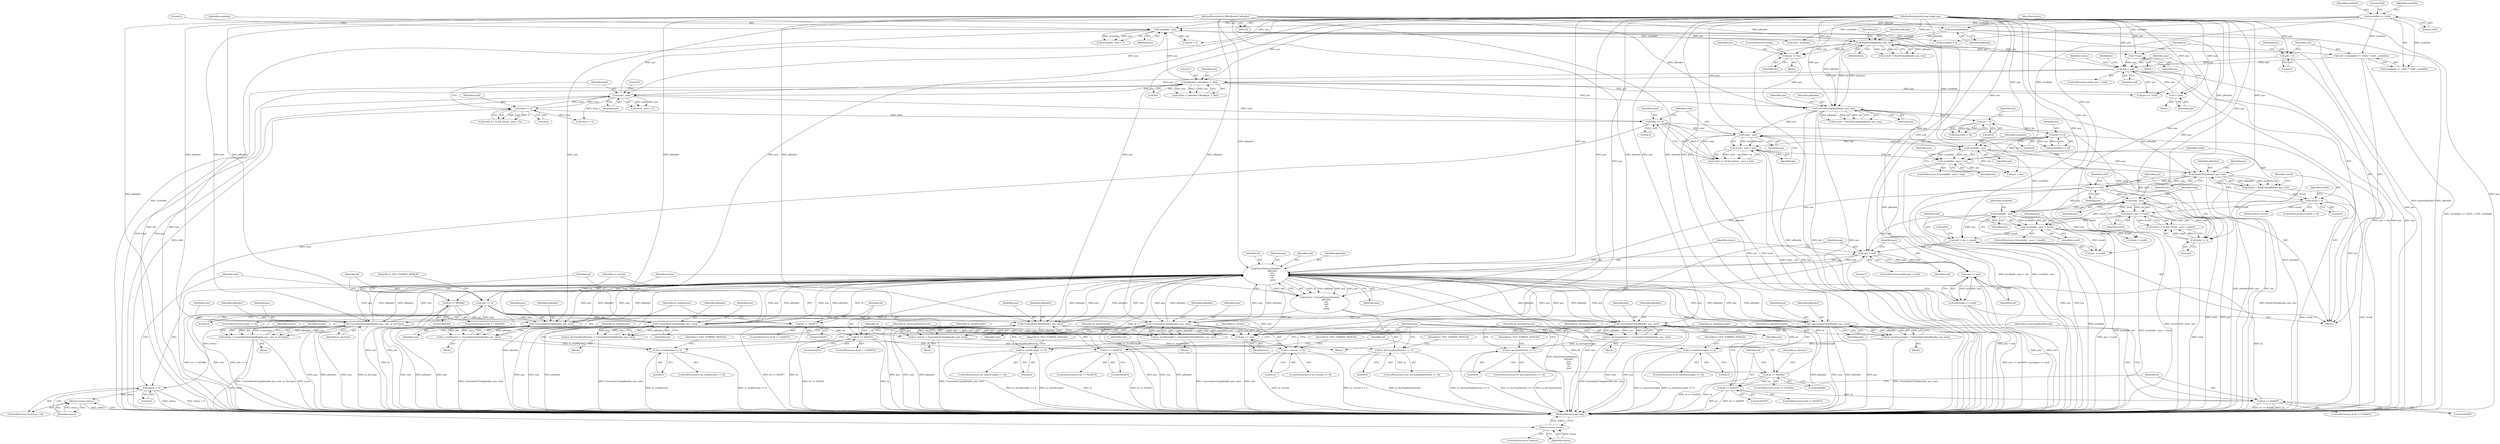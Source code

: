 digraph "1_Android_04839626ed859623901ebd3a5fd483982186b59d_167@integer" {
"1000350" [label="(Call,end = pos + result)"];
"1000342" [label="(Call,available - pos)"];
"1000305" [label="(Call,available - pos)"];
"1000230" [label="(Call,available - pos)"];
"1000153" [label="(Call,available >= 1024)"];
"1000171" [label="(Call,pReader->Read(pos, 1, &b))"];
"1000165" [label="(Call,pos < end)"];
"1000187" [label="(Call,++pos)"];
"1000126" [label="(MethodParameterIn,long long& pos)"];
"1000261" [label="(Call,++pos)"];
"1000242" [label="(Call,ReadUInt(pReader, pos, len))"];
"1000128" [label="(Call,assert(pReader))"];
"1000125" [label="(MethodParameterIn,IMkvReader* pReader)"];
"1000146" [label="(Call,pos = 0)"];
"1000150" [label="(Call,end = (available >= 1024) ? 1024 : available)"];
"1000222" [label="(Call,total - pos)"];
"1000218" [label="(Call,total >= 0)"];
"1000297" [label="(Call,total -  pos)"];
"1000293" [label="(Call,total >= 0)"];
"1000267" [label="(Call,GetUIntLength(pReader, pos, len))"];
"1000257" [label="(Call,pos += len)"];
"1000325" [label="(Call,pos += len)"];
"1000315" [label="(Call,ReadUInt(pReader, pos, len))"];
"1000304" [label="(Call,(available - pos) < len)"];
"1000288" [label="(Call,len <= 8)"];
"1000284" [label="(Call,len > 0)"];
"1000296" [label="(Call,(total -  pos) < len)"];
"1000334" [label="(Call,total - pos)"];
"1000330" [label="(Call,total >= 0)"];
"1000341" [label="(Call,(available - pos) < result)"];
"1000320" [label="(Call,result < 0)"];
"1000313" [label="(Call,result = ReadUInt(pReader, pos, len))"];
"1000333" [label="(Call,(total - pos) < result)"];
"1000357" [label="(Call,pos < end)"];
"1000365" [label="(Call,ParseElementHeader(\n                    pReader,\n                    pos,\n                    end,\n                    id,\n                    size))"];
"1000363" [label="(Call,status = ParseElementHeader(\n                    pReader,\n                    pos,\n                    end,\n                    id,\n                    size))"];
"1000372" [label="(Call,status < 0)"];
"1000375" [label="(Return,return status;)"];
"1000378" [label="(Call,size == 0)"];
"1000390" [label="(Call,UnserializeUInt(pReader, pos, size))"];
"1000388" [label="(Call,m_version = UnserializeUInt(pReader, pos, size))"];
"1000395" [label="(Call,m_version <= 0)"];
"1000511" [label="(Call,pos += size)"];
"1000408" [label="(Call,UnserializeUInt(pReader, pos, size))"];
"1000406" [label="(Call,m_readVersion = UnserializeUInt(pReader, pos, size))"];
"1000413" [label="(Call,m_readVersion <= 0)"];
"1000426" [label="(Call,UnserializeUInt(pReader, pos, size))"];
"1000424" [label="(Call,m_maxIdLength = UnserializeUInt(pReader, pos, size))"];
"1000431" [label="(Call,m_maxIdLength <= 0)"];
"1000444" [label="(Call,UnserializeUInt(pReader, pos, size))"];
"1000442" [label="(Call,m_maxSizeLength = UnserializeUInt(pReader, pos, size))"];
"1000449" [label="(Call,m_maxSizeLength <= 0)"];
"1000466" [label="(Call,UnserializeString(pReader, pos, size, m_docType))"];
"1000464" [label="(Call,status = UnserializeString(pReader, pos, size, m_docType))"];
"1000473" [label="(Return,return status;)"];
"1000483" [label="(Call,UnserializeUInt(pReader, pos, size))"];
"1000481" [label="(Call,m_docTypeVersion = UnserializeUInt(pReader, pos, size))"];
"1000488" [label="(Call,m_docTypeVersion <= 0)"];
"1000501" [label="(Call,UnserializeUInt(pReader, pos, size))"];
"1000499" [label="(Call,m_docTypeReadVersion = UnserializeUInt(pReader, pos, size))"];
"1000506" [label="(Call,m_docTypeReadVersion <= 0)"];
"1000384" [label="(Call,id == 0x0286)"];
"1000402" [label="(Call,id == 0x02F7)"];
"1000420" [label="(Call,id == 0x02F2)"];
"1000438" [label="(Call,id == 0x02F3)"];
"1000456" [label="(Call,id == 0x0282)"];
"1000477" [label="(Call,id == 0x0287)"];
"1000495" [label="(Call,id == 0x0285)"];
"1000515" [label="(Call,pos == end)"];
"1000514" [label="(Call,assert(pos == end))"];
"1000335" [label="(Identifier,total)"];
"1000393" [label="(Identifier,size)"];
"1000469" [label="(Identifier,size)"];
"1000478" [label="(Identifier,id)"];
"1000170" [label="(Identifier,status)"];
"1000504" [label="(Identifier,size)"];
"1000191" [label="(Identifier,b)"];
"1000257" [label="(Call,pos += len)"];
"1000296" [label="(Call,(total -  pos) < len)"];
"1000217" [label="(Call,(total >= 0) && ((total - pos) < 5))"];
"1000284" [label="(Call,len > 0)"];
"1000343" [label="(Identifier,available)"];
"1000153" [label="(Call,available >= 1024)"];
"1000397" [label="(Literal,0)"];
"1000444" [label="(Call,UnserializeUInt(pReader, pos, size))"];
"1000297" [label="(Call,total -  pos)"];
"1000517" [label="(Identifier,end)"];
"1000514" [label="(Call,assert(pos == end))"];
"1000409" [label="(Identifier,pReader)"];
"1000519" [label="(Literal,0)"];
"1000316" [label="(Identifier,pReader)"];
"1000323" [label="(Return,return result;)"];
"1000146" [label="(Call,pos = 0)"];
"1000337" [label="(Identifier,result)"];
"1000304" [label="(Call,(available - pos) < len)"];
"1000150" [label="(Call,end = (available >= 1024) ? 1024 : available)"];
"1000384" [label="(Call,id == 0x0286)"];
"1000510" [label="(Identifier,E_FILE_FORMAT_INVALID)"];
"1000419" [label="(ControlStructure,if (id == 0x02F2))"];
"1000347" [label="(Call,pos + result)"];
"1000261" [label="(Call,++pos)"];
"1000265" [label="(Call,result = GetUIntLength(pReader, pos, len))"];
"1000154" [label="(Identifier,available)"];
"1000373" [label="(Identifier,status)"];
"1000350" [label="(Call,end = pos + result)"];
"1000387" [label="(Block,)"];
"1000151" [label="(Identifier,end)"];
"1000319" [label="(ControlStructure,if (result < 0))"];
"1000507" [label="(Identifier,m_docTypeReadVersion)"];
"1000428" [label="(Identifier,pos)"];
"1000126" [label="(MethodParameterIn,long long& pos)"];
"1000340" [label="(ControlStructure,if ((available - pos) < result))"];
"1000375" [label="(Return,return status;)"];
"1000147" [label="(Identifier,pos)"];
"1000299" [label="(Identifier,pos)"];
"1000256" [label="(Block,)"];
"1000511" [label="(Call,pos += size)"];
"1000420" [label="(Call,id == 0x02F2)"];
"1000445" [label="(Identifier,pReader)"];
"1000378" [label="(Call,size == 0)"];
"1000385" [label="(Identifier,id)"];
"1000451" [label="(Literal,0)"];
"1000206" [label="(Call,total - available)"];
"1000479" [label="(Literal,0x0287)"];
"1000497" [label="(Literal,0x0285)"];
"1000424" [label="(Call,m_maxIdLength = UnserializeUInt(pReader, pos, size))"];
"1000313" [label="(Call,result = ReadUInt(pReader, pos, len))"];
"1000369" [label="(Identifier,id)"];
"1000380" [label="(Literal,0)"];
"1000285" [label="(Identifier,len)"];
"1000429" [label="(Identifier,size)"];
"1000406" [label="(Call,m_readVersion = UnserializeUInt(pReader, pos, size))"];
"1000213" [label="(Call,available + 5)"];
"1000358" [label="(Identifier,pos)"];
"1000485" [label="(Identifier,pos)"];
"1000388" [label="(Call,m_version = UnserializeUInt(pReader, pos, size))"];
"1000311" [label="(Identifier,pos)"];
"1000426" [label="(Call,UnserializeUInt(pReader, pos, size))"];
"1000448" [label="(ControlStructure,if (m_maxSizeLength <= 0))"];
"1000165" [label="(Call,pos < end)"];
"1000159" [label="(Block,)"];
"1000461" [label="(Identifier,m_docType)"];
"1000500" [label="(Identifier,m_docTypeReadVersion)"];
"1000356" [label="(ControlStructure,while (pos < end))"];
"1000498" [label="(Block,)"];
"1000244" [label="(Identifier,pos)"];
"1000270" [label="(Identifier,len)"];
"1000258" [label="(Identifier,pos)"];
"1000202" [label="(Call,total >= 0)"];
"1000495" [label="(Call,id == 0x0285)"];
"1000315" [label="(Call,ReadUInt(pReader, pos, len))"];
"1000367" [label="(Identifier,pos)"];
"1000417" [label="(Identifier,E_FILE_FORMAT_INVALID)"];
"1000414" [label="(Identifier,m_readVersion)"];
"1000219" [label="(Identifier,total)"];
"1000443" [label="(Identifier,m_maxSizeLength)"];
"1000431" [label="(Call,m_maxIdLength <= 0)"];
"1000453" [label="(Identifier,E_FILE_FORMAT_INVALID)"];
"1000289" [label="(Identifier,len)"];
"1000336" [label="(Identifier,pos)"];
"1000156" [label="(Literal,1024)"];
"1000314" [label="(Identifier,result)"];
"1000376" [label="(Identifier,status)"];
"1000306" [label="(Identifier,available)"];
"1000427" [label="(Identifier,pReader)"];
"1000365" [label="(Call,ParseElementHeader(\n                    pReader,\n                    pos,\n                    end,\n                    id,\n                    size))"];
"1000127" [label="(Block,)"];
"1000430" [label="(ControlStructure,if (m_maxIdLength <= 0))"];
"1000481" [label="(Call,m_docTypeVersion = UnserializeUInt(pReader, pos, size))"];
"1000293" [label="(Call,total >= 0)"];
"1000334" [label="(Call,total - pos)"];
"1000224" [label="(Identifier,pos)"];
"1000267" [label="(Call,GetUIntLength(pReader, pos, len))"];
"1000435" [label="(Identifier,E_FILE_FORMAT_INVALID)"];
"1000486" [label="(Identifier,size)"];
"1000456" [label="(Call,id == 0x0282)"];
"1000404" [label="(Literal,0x02F7)"];
"1000407" [label="(Identifier,m_readVersion)"];
"1000422" [label="(Literal,0x02F2)"];
"1000402" [label="(Call,id == 0x02F7)"];
"1000441" [label="(Block,)"];
"1000382" [label="(Identifier,E_FILE_FORMAT_INVALID)"];
"1000395" [label="(Call,m_version <= 0)"];
"1000421" [label="(Identifier,id)"];
"1000167" [label="(Identifier,end)"];
"1000440" [label="(Literal,0x02F3)"];
"1000188" [label="(Identifier,pos)"];
"1000345" [label="(Identifier,result)"];
"1000295" [label="(Literal,0)"];
"1000333" [label="(Call,(total - pos) < result)"];
"1000477" [label="(Call,id == 0x0287)"];
"1000415" [label="(Literal,0)"];
"1000423" [label="(Block,)"];
"1000396" [label="(Identifier,m_version)"];
"1000459" [label="(Block,)"];
"1000467" [label="(Identifier,pReader)"];
"1000408" [label="(Call,UnserializeUInt(pReader, pos, size))"];
"1000325" [label="(Call,pos += len)"];
"1000242" [label="(Call,ReadUInt(pReader, pos, len))"];
"1000501" [label="(Call,UnserializeUInt(pReader, pos, size))"];
"1000403" [label="(Identifier,id)"];
"1000320" [label="(Call,result < 0)"];
"1000283" [label="(Call,assert(len > 0))"];
"1000332" [label="(Literal,0)"];
"1000520" [label="(MethodReturn,long long)"];
"1000425" [label="(Identifier,m_maxIdLength)"];
"1000352" [label="(Call,pos + result)"];
"1000499" [label="(Call,m_docTypeReadVersion = UnserializeUInt(pReader, pos, size))"];
"1000331" [label="(Identifier,total)"];
"1000329" [label="(Call,(total >= 0) && ((total - pos) < result))"];
"1000476" [label="(ControlStructure,if (id == 0x0287))"];
"1000171" [label="(Call,pReader->Read(pos, 1, &b))"];
"1000230" [label="(Call,available - pos)"];
"1000243" [label="(Identifier,pReader)"];
"1000290" [label="(Literal,8)"];
"1000305" [label="(Call,available - pos)"];
"1000392" [label="(Identifier,pos)"];
"1000166" [label="(Identifier,pos)"];
"1000327" [label="(Identifier,len)"];
"1000364" [label="(Identifier,status)"];
"1000492" [label="(Identifier,E_FILE_FORMAT_INVALID)"];
"1000174" [label="(Call,&b)"];
"1000225" [label="(Literal,5)"];
"1000125" [label="(MethodParameterIn,IMkvReader* pReader)"];
"1000439" [label="(Identifier,id)"];
"1000442" [label="(Call,m_maxSizeLength = UnserializeUInt(pReader, pos, size))"];
"1000496" [label="(Identifier,id)"];
"1000455" [label="(ControlStructure,if (id == 0x0282))"];
"1000488" [label="(Call,m_docTypeVersion <= 0)"];
"1000195" [label="(Call,pos >= 1024)"];
"1000342" [label="(Call,available - pos)"];
"1000223" [label="(Identifier,total)"];
"1000218" [label="(Call,total >= 0)"];
"1000468" [label="(Identifier,pos)"];
"1000412" [label="(ControlStructure,if (m_readVersion <= 0))"];
"1000303" [label="(ControlStructure,if ((available - pos) < len))"];
"1000487" [label="(ControlStructure,if (m_docTypeVersion <= 0))"];
"1000351" [label="(Identifier,end)"];
"1000490" [label="(Literal,0)"];
"1000310" [label="(Call,pos + len)"];
"1000513" [label="(Identifier,size)"];
"1000433" [label="(Literal,0)"];
"1000355" [label="(Call,Init())"];
"1000399" [label="(Identifier,E_FILE_FORMAT_INVALID)"];
"1000410" [label="(Identifier,pos)"];
"1000221" [label="(Call,(total - pos) < 5)"];
"1000240" [label="(Call,result = ReadUInt(pReader, pos, len))"];
"1000330" [label="(Call,total >= 0)"];
"1000129" [label="(Identifier,pReader)"];
"1000383" [label="(ControlStructure,if (id == 0x0286))"];
"1000401" [label="(ControlStructure,if (id == 0x02F7))"];
"1000405" [label="(Block,)"];
"1000187" [label="(Call,++pos)"];
"1000260" [label="(ControlStructure,break;)"];
"1000162" [label="(Identifier,b)"];
"1000148" [label="(Literal,0)"];
"1000437" [label="(ControlStructure,if (id == 0x02F3))"];
"1000231" [label="(Identifier,available)"];
"1000288" [label="(Call,len <= 8)"];
"1000508" [label="(Literal,0)"];
"1000169" [label="(Call,status = pReader->Read(pos, 1, &b))"];
"1000318" [label="(Identifier,len)"];
"1000368" [label="(Identifier,end)"];
"1000233" [label="(Literal,5)"];
"1000341" [label="(Call,(available - pos) < result)"];
"1000307" [label="(Identifier,pos)"];
"1000374" [label="(Literal,0)"];
"1000484" [label="(Identifier,pReader)"];
"1000450" [label="(Identifier,m_maxSizeLength)"];
"1000482" [label="(Identifier,m_docTypeVersion)"];
"1000360" [label="(Block,)"];
"1000473" [label="(Return,return status;)"];
"1000321" [label="(Identifier,result)"];
"1000391" [label="(Identifier,pReader)"];
"1000458" [label="(Literal,0x0282)"];
"1000294" [label="(Identifier,total)"];
"1000128" [label="(Call,assert(pReader))"];
"1000268" [label="(Identifier,pReader)"];
"1000449" [label="(Call,m_maxSizeLength <= 0)"];
"1000471" [label="(ControlStructure,if (status))"];
"1000322" [label="(Literal,0)"];
"1000235" [label="(Call,pos + 5)"];
"1000232" [label="(Identifier,pos)"];
"1000489" [label="(Identifier,m_docTypeVersion)"];
"1000438" [label="(Call,id == 0x02F3)"];
"1000359" [label="(Identifier,end)"];
"1000164" [label="(ControlStructure,while (pos < end))"];
"1000348" [label="(Identifier,pos)"];
"1000229" [label="(Call,(available - pos) < 5)"];
"1000506" [label="(Call,m_docTypeReadVersion <= 0)"];
"1000155" [label="(Literal,1024)"];
"1000494" [label="(ControlStructure,if (id == 0x0285))"];
"1000262" [label="(Identifier,pos)"];
"1000357" [label="(Call,pos < end)"];
"1000286" [label="(Literal,0)"];
"1000366" [label="(Identifier,pReader)"];
"1000413" [label="(Call,m_readVersion <= 0)"];
"1000394" [label="(ControlStructure,if (m_version <= 0))"];
"1000446" [label="(Identifier,pos)"];
"1000465" [label="(Identifier,status)"];
"1000173" [label="(Literal,1)"];
"1000245" [label="(Identifier,len)"];
"1000157" [label="(Identifier,available)"];
"1000372" [label="(Call,status < 0)"];
"1000483" [label="(Call,UnserializeUInt(pReader, pos, size))"];
"1000516" [label="(Identifier,pos)"];
"1000472" [label="(Identifier,status)"];
"1000300" [label="(Identifier,len)"];
"1000269" [label="(Identifier,pos)"];
"1000220" [label="(Literal,0)"];
"1000390" [label="(Call,UnserializeUInt(pReader, pos, size))"];
"1000287" [label="(Call,assert(len <= 8))"];
"1000503" [label="(Identifier,pos)"];
"1000298" [label="(Identifier,total)"];
"1000152" [label="(Call,(available >= 1024) ? 1024 : available)"];
"1000317" [label="(Identifier,pos)"];
"1000505" [label="(ControlStructure,if (m_docTypeReadVersion <= 0))"];
"1000457" [label="(Identifier,id)"];
"1000464" [label="(Call,status = UnserializeString(pReader, pos, size, m_docType))"];
"1000512" [label="(Identifier,pos)"];
"1000370" [label="(Identifier,size)"];
"1000470" [label="(Identifier,m_docType)"];
"1000371" [label="(ControlStructure,if (status < 0))"];
"1000363" [label="(Call,status = ParseElementHeader(\n                    pReader,\n                    pos,\n                    end,\n                    id,\n                    size))"];
"1000292" [label="(Call,(total >= 0) && ((total -  pos) < len))"];
"1000389" [label="(Identifier,m_version)"];
"1000344" [label="(Identifier,pos)"];
"1000308" [label="(Identifier,len)"];
"1000377" [label="(ControlStructure,if (size == 0))"];
"1000466" [label="(Call,UnserializeString(pReader, pos, size, m_docType))"];
"1000502" [label="(Identifier,pReader)"];
"1000259" [label="(Identifier,len)"];
"1000411" [label="(Identifier,size)"];
"1000324" [label="(Identifier,result)"];
"1000386" [label="(Literal,0x0286)"];
"1000474" [label="(Identifier,status)"];
"1000447" [label="(Identifier,size)"];
"1000480" [label="(Block,)"];
"1000134" [label="(Identifier,status)"];
"1000379" [label="(Identifier,size)"];
"1000432" [label="(Identifier,m_maxIdLength)"];
"1000515" [label="(Call,pos == end)"];
"1000168" [label="(Block,)"];
"1000172" [label="(Identifier,pos)"];
"1000222" [label="(Call,total - pos)"];
"1000326" [label="(Identifier,pos)"];
"1000350" -> "1000127"  [label="AST: "];
"1000350" -> "1000352"  [label="CFG: "];
"1000351" -> "1000350"  [label="AST: "];
"1000352" -> "1000350"  [label="AST: "];
"1000355" -> "1000350"  [label="CFG: "];
"1000350" -> "1000520"  [label="DDG: pos + result"];
"1000342" -> "1000350"  [label="DDG: pos"];
"1000126" -> "1000350"  [label="DDG: pos"];
"1000341" -> "1000350"  [label="DDG: result"];
"1000350" -> "1000357"  [label="DDG: end"];
"1000342" -> "1000341"  [label="AST: "];
"1000342" -> "1000344"  [label="CFG: "];
"1000343" -> "1000342"  [label="AST: "];
"1000344" -> "1000342"  [label="AST: "];
"1000345" -> "1000342"  [label="CFG: "];
"1000342" -> "1000520"  [label="DDG: available"];
"1000342" -> "1000341"  [label="DDG: available"];
"1000342" -> "1000341"  [label="DDG: pos"];
"1000305" -> "1000342"  [label="DDG: available"];
"1000325" -> "1000342"  [label="DDG: pos"];
"1000334" -> "1000342"  [label="DDG: pos"];
"1000126" -> "1000342"  [label="DDG: pos"];
"1000342" -> "1000347"  [label="DDG: pos"];
"1000342" -> "1000352"  [label="DDG: pos"];
"1000342" -> "1000357"  [label="DDG: pos"];
"1000305" -> "1000304"  [label="AST: "];
"1000305" -> "1000307"  [label="CFG: "];
"1000306" -> "1000305"  [label="AST: "];
"1000307" -> "1000305"  [label="AST: "];
"1000308" -> "1000305"  [label="CFG: "];
"1000305" -> "1000520"  [label="DDG: available"];
"1000305" -> "1000304"  [label="DDG: available"];
"1000305" -> "1000304"  [label="DDG: pos"];
"1000230" -> "1000305"  [label="DDG: available"];
"1000153" -> "1000305"  [label="DDG: available"];
"1000297" -> "1000305"  [label="DDG: pos"];
"1000267" -> "1000305"  [label="DDG: pos"];
"1000126" -> "1000305"  [label="DDG: pos"];
"1000305" -> "1000310"  [label="DDG: pos"];
"1000305" -> "1000315"  [label="DDG: pos"];
"1000230" -> "1000229"  [label="AST: "];
"1000230" -> "1000232"  [label="CFG: "];
"1000231" -> "1000230"  [label="AST: "];
"1000232" -> "1000230"  [label="AST: "];
"1000233" -> "1000230"  [label="CFG: "];
"1000230" -> "1000520"  [label="DDG: available"];
"1000230" -> "1000206"  [label="DDG: available"];
"1000230" -> "1000213"  [label="DDG: available"];
"1000230" -> "1000229"  [label="DDG: available"];
"1000230" -> "1000229"  [label="DDG: pos"];
"1000153" -> "1000230"  [label="DDG: available"];
"1000171" -> "1000230"  [label="DDG: pos"];
"1000165" -> "1000230"  [label="DDG: pos"];
"1000222" -> "1000230"  [label="DDG: pos"];
"1000126" -> "1000230"  [label="DDG: pos"];
"1000230" -> "1000235"  [label="DDG: pos"];
"1000230" -> "1000242"  [label="DDG: pos"];
"1000153" -> "1000152"  [label="AST: "];
"1000153" -> "1000155"  [label="CFG: "];
"1000154" -> "1000153"  [label="AST: "];
"1000155" -> "1000153"  [label="AST: "];
"1000156" -> "1000153"  [label="CFG: "];
"1000157" -> "1000153"  [label="CFG: "];
"1000153" -> "1000150"  [label="DDG: available"];
"1000153" -> "1000152"  [label="DDG: available"];
"1000153" -> "1000206"  [label="DDG: available"];
"1000153" -> "1000213"  [label="DDG: available"];
"1000171" -> "1000169"  [label="AST: "];
"1000171" -> "1000174"  [label="CFG: "];
"1000172" -> "1000171"  [label="AST: "];
"1000173" -> "1000171"  [label="AST: "];
"1000174" -> "1000171"  [label="AST: "];
"1000169" -> "1000171"  [label="CFG: "];
"1000171" -> "1000520"  [label="DDG: pos"];
"1000171" -> "1000520"  [label="DDG: &b"];
"1000171" -> "1000169"  [label="DDG: pos"];
"1000171" -> "1000169"  [label="DDG: 1"];
"1000171" -> "1000169"  [label="DDG: &b"];
"1000165" -> "1000171"  [label="DDG: pos"];
"1000126" -> "1000171"  [label="DDG: pos"];
"1000171" -> "1000187"  [label="DDG: pos"];
"1000171" -> "1000195"  [label="DDG: pos"];
"1000171" -> "1000222"  [label="DDG: pos"];
"1000171" -> "1000267"  [label="DDG: pos"];
"1000165" -> "1000164"  [label="AST: "];
"1000165" -> "1000167"  [label="CFG: "];
"1000166" -> "1000165"  [label="AST: "];
"1000167" -> "1000165"  [label="AST: "];
"1000170" -> "1000165"  [label="CFG: "];
"1000191" -> "1000165"  [label="CFG: "];
"1000165" -> "1000520"  [label="DDG: pos"];
"1000165" -> "1000520"  [label="DDG: end"];
"1000165" -> "1000520"  [label="DDG: pos < end"];
"1000187" -> "1000165"  [label="DDG: pos"];
"1000261" -> "1000165"  [label="DDG: pos"];
"1000146" -> "1000165"  [label="DDG: pos"];
"1000126" -> "1000165"  [label="DDG: pos"];
"1000150" -> "1000165"  [label="DDG: end"];
"1000165" -> "1000195"  [label="DDG: pos"];
"1000165" -> "1000222"  [label="DDG: pos"];
"1000187" -> "1000168"  [label="AST: "];
"1000187" -> "1000188"  [label="CFG: "];
"1000188" -> "1000187"  [label="AST: "];
"1000166" -> "1000187"  [label="CFG: "];
"1000126" -> "1000187"  [label="DDG: pos"];
"1000126" -> "1000124"  [label="AST: "];
"1000126" -> "1000520"  [label="DDG: pos"];
"1000126" -> "1000146"  [label="DDG: pos"];
"1000126" -> "1000195"  [label="DDG: pos"];
"1000126" -> "1000222"  [label="DDG: pos"];
"1000126" -> "1000235"  [label="DDG: pos"];
"1000126" -> "1000242"  [label="DDG: pos"];
"1000126" -> "1000257"  [label="DDG: pos"];
"1000126" -> "1000261"  [label="DDG: pos"];
"1000126" -> "1000267"  [label="DDG: pos"];
"1000126" -> "1000297"  [label="DDG: pos"];
"1000126" -> "1000310"  [label="DDG: pos"];
"1000126" -> "1000315"  [label="DDG: pos"];
"1000126" -> "1000325"  [label="DDG: pos"];
"1000126" -> "1000334"  [label="DDG: pos"];
"1000126" -> "1000347"  [label="DDG: pos"];
"1000126" -> "1000352"  [label="DDG: pos"];
"1000126" -> "1000357"  [label="DDG: pos"];
"1000126" -> "1000365"  [label="DDG: pos"];
"1000126" -> "1000390"  [label="DDG: pos"];
"1000126" -> "1000408"  [label="DDG: pos"];
"1000126" -> "1000426"  [label="DDG: pos"];
"1000126" -> "1000444"  [label="DDG: pos"];
"1000126" -> "1000466"  [label="DDG: pos"];
"1000126" -> "1000483"  [label="DDG: pos"];
"1000126" -> "1000501"  [label="DDG: pos"];
"1000126" -> "1000511"  [label="DDG: pos"];
"1000126" -> "1000515"  [label="DDG: pos"];
"1000261" -> "1000159"  [label="AST: "];
"1000261" -> "1000262"  [label="CFG: "];
"1000262" -> "1000261"  [label="AST: "];
"1000162" -> "1000261"  [label="CFG: "];
"1000242" -> "1000261"  [label="DDG: pos"];
"1000242" -> "1000240"  [label="AST: "];
"1000242" -> "1000245"  [label="CFG: "];
"1000243" -> "1000242"  [label="AST: "];
"1000244" -> "1000242"  [label="AST: "];
"1000245" -> "1000242"  [label="AST: "];
"1000240" -> "1000242"  [label="CFG: "];
"1000242" -> "1000520"  [label="DDG: pos"];
"1000242" -> "1000520"  [label="DDG: len"];
"1000242" -> "1000520"  [label="DDG: pReader"];
"1000242" -> "1000240"  [label="DDG: pReader"];
"1000242" -> "1000240"  [label="DDG: pos"];
"1000242" -> "1000240"  [label="DDG: len"];
"1000128" -> "1000242"  [label="DDG: pReader"];
"1000125" -> "1000242"  [label="DDG: pReader"];
"1000242" -> "1000257"  [label="DDG: len"];
"1000242" -> "1000257"  [label="DDG: pos"];
"1000242" -> "1000267"  [label="DDG: pReader"];
"1000242" -> "1000267"  [label="DDG: len"];
"1000128" -> "1000127"  [label="AST: "];
"1000128" -> "1000129"  [label="CFG: "];
"1000129" -> "1000128"  [label="AST: "];
"1000134" -> "1000128"  [label="CFG: "];
"1000128" -> "1000520"  [label="DDG: pReader"];
"1000128" -> "1000520"  [label="DDG: assert(pReader)"];
"1000125" -> "1000128"  [label="DDG: pReader"];
"1000128" -> "1000267"  [label="DDG: pReader"];
"1000125" -> "1000124"  [label="AST: "];
"1000125" -> "1000520"  [label="DDG: pReader"];
"1000125" -> "1000267"  [label="DDG: pReader"];
"1000125" -> "1000315"  [label="DDG: pReader"];
"1000125" -> "1000365"  [label="DDG: pReader"];
"1000125" -> "1000390"  [label="DDG: pReader"];
"1000125" -> "1000408"  [label="DDG: pReader"];
"1000125" -> "1000426"  [label="DDG: pReader"];
"1000125" -> "1000444"  [label="DDG: pReader"];
"1000125" -> "1000466"  [label="DDG: pReader"];
"1000125" -> "1000483"  [label="DDG: pReader"];
"1000125" -> "1000501"  [label="DDG: pReader"];
"1000146" -> "1000127"  [label="AST: "];
"1000146" -> "1000148"  [label="CFG: "];
"1000147" -> "1000146"  [label="AST: "];
"1000148" -> "1000146"  [label="AST: "];
"1000151" -> "1000146"  [label="CFG: "];
"1000150" -> "1000127"  [label="AST: "];
"1000150" -> "1000152"  [label="CFG: "];
"1000151" -> "1000150"  [label="AST: "];
"1000152" -> "1000150"  [label="AST: "];
"1000162" -> "1000150"  [label="CFG: "];
"1000150" -> "1000520"  [label="DDG: (available >= 1024) ? 1024 : available"];
"1000222" -> "1000221"  [label="AST: "];
"1000222" -> "1000224"  [label="CFG: "];
"1000223" -> "1000222"  [label="AST: "];
"1000224" -> "1000222"  [label="AST: "];
"1000225" -> "1000222"  [label="CFG: "];
"1000222" -> "1000520"  [label="DDG: total"];
"1000222" -> "1000520"  [label="DDG: pos"];
"1000222" -> "1000202"  [label="DDG: total"];
"1000222" -> "1000218"  [label="DDG: total"];
"1000222" -> "1000221"  [label="DDG: total"];
"1000222" -> "1000221"  [label="DDG: pos"];
"1000218" -> "1000222"  [label="DDG: total"];
"1000222" -> "1000293"  [label="DDG: total"];
"1000218" -> "1000217"  [label="AST: "];
"1000218" -> "1000220"  [label="CFG: "];
"1000219" -> "1000218"  [label="AST: "];
"1000220" -> "1000218"  [label="AST: "];
"1000223" -> "1000218"  [label="CFG: "];
"1000217" -> "1000218"  [label="CFG: "];
"1000218" -> "1000520"  [label="DDG: total"];
"1000218" -> "1000202"  [label="DDG: total"];
"1000218" -> "1000217"  [label="DDG: total"];
"1000218" -> "1000217"  [label="DDG: 0"];
"1000218" -> "1000293"  [label="DDG: total"];
"1000297" -> "1000296"  [label="AST: "];
"1000297" -> "1000299"  [label="CFG: "];
"1000298" -> "1000297"  [label="AST: "];
"1000299" -> "1000297"  [label="AST: "];
"1000300" -> "1000297"  [label="CFG: "];
"1000297" -> "1000520"  [label="DDG: total"];
"1000297" -> "1000520"  [label="DDG: pos"];
"1000297" -> "1000296"  [label="DDG: total"];
"1000297" -> "1000296"  [label="DDG: pos"];
"1000293" -> "1000297"  [label="DDG: total"];
"1000267" -> "1000297"  [label="DDG: pos"];
"1000297" -> "1000330"  [label="DDG: total"];
"1000293" -> "1000292"  [label="AST: "];
"1000293" -> "1000295"  [label="CFG: "];
"1000294" -> "1000293"  [label="AST: "];
"1000295" -> "1000293"  [label="AST: "];
"1000298" -> "1000293"  [label="CFG: "];
"1000292" -> "1000293"  [label="CFG: "];
"1000293" -> "1000520"  [label="DDG: total"];
"1000293" -> "1000292"  [label="DDG: total"];
"1000293" -> "1000292"  [label="DDG: 0"];
"1000293" -> "1000330"  [label="DDG: total"];
"1000267" -> "1000265"  [label="AST: "];
"1000267" -> "1000270"  [label="CFG: "];
"1000268" -> "1000267"  [label="AST: "];
"1000269" -> "1000267"  [label="AST: "];
"1000270" -> "1000267"  [label="AST: "];
"1000265" -> "1000267"  [label="CFG: "];
"1000267" -> "1000520"  [label="DDG: pos"];
"1000267" -> "1000520"  [label="DDG: pReader"];
"1000267" -> "1000520"  [label="DDG: len"];
"1000267" -> "1000265"  [label="DDG: pReader"];
"1000267" -> "1000265"  [label="DDG: pos"];
"1000267" -> "1000265"  [label="DDG: len"];
"1000257" -> "1000267"  [label="DDG: pos"];
"1000267" -> "1000284"  [label="DDG: len"];
"1000267" -> "1000315"  [label="DDG: pReader"];
"1000257" -> "1000256"  [label="AST: "];
"1000257" -> "1000259"  [label="CFG: "];
"1000258" -> "1000257"  [label="AST: "];
"1000259" -> "1000257"  [label="AST: "];
"1000260" -> "1000257"  [label="CFG: "];
"1000325" -> "1000127"  [label="AST: "];
"1000325" -> "1000327"  [label="CFG: "];
"1000326" -> "1000325"  [label="AST: "];
"1000327" -> "1000325"  [label="AST: "];
"1000331" -> "1000325"  [label="CFG: "];
"1000325" -> "1000520"  [label="DDG: pos"];
"1000325" -> "1000520"  [label="DDG: len"];
"1000315" -> "1000325"  [label="DDG: len"];
"1000315" -> "1000325"  [label="DDG: pos"];
"1000325" -> "1000334"  [label="DDG: pos"];
"1000315" -> "1000313"  [label="AST: "];
"1000315" -> "1000318"  [label="CFG: "];
"1000316" -> "1000315"  [label="AST: "];
"1000317" -> "1000315"  [label="AST: "];
"1000318" -> "1000315"  [label="AST: "];
"1000313" -> "1000315"  [label="CFG: "];
"1000315" -> "1000520"  [label="DDG: len"];
"1000315" -> "1000520"  [label="DDG: pReader"];
"1000315" -> "1000520"  [label="DDG: pos"];
"1000315" -> "1000313"  [label="DDG: pReader"];
"1000315" -> "1000313"  [label="DDG: pos"];
"1000315" -> "1000313"  [label="DDG: len"];
"1000304" -> "1000315"  [label="DDG: len"];
"1000315" -> "1000365"  [label="DDG: pReader"];
"1000304" -> "1000303"  [label="AST: "];
"1000304" -> "1000308"  [label="CFG: "];
"1000308" -> "1000304"  [label="AST: "];
"1000311" -> "1000304"  [label="CFG: "];
"1000314" -> "1000304"  [label="CFG: "];
"1000304" -> "1000520"  [label="DDG: (available - pos) < len"];
"1000304" -> "1000520"  [label="DDG: available - pos"];
"1000288" -> "1000304"  [label="DDG: len"];
"1000296" -> "1000304"  [label="DDG: len"];
"1000304" -> "1000310"  [label="DDG: len"];
"1000288" -> "1000287"  [label="AST: "];
"1000288" -> "1000290"  [label="CFG: "];
"1000289" -> "1000288"  [label="AST: "];
"1000290" -> "1000288"  [label="AST: "];
"1000287" -> "1000288"  [label="CFG: "];
"1000288" -> "1000520"  [label="DDG: len"];
"1000288" -> "1000287"  [label="DDG: len"];
"1000288" -> "1000287"  [label="DDG: 8"];
"1000284" -> "1000288"  [label="DDG: len"];
"1000288" -> "1000296"  [label="DDG: len"];
"1000284" -> "1000283"  [label="AST: "];
"1000284" -> "1000286"  [label="CFG: "];
"1000285" -> "1000284"  [label="AST: "];
"1000286" -> "1000284"  [label="AST: "];
"1000283" -> "1000284"  [label="CFG: "];
"1000284" -> "1000283"  [label="DDG: len"];
"1000284" -> "1000283"  [label="DDG: 0"];
"1000296" -> "1000292"  [label="AST: "];
"1000296" -> "1000300"  [label="CFG: "];
"1000300" -> "1000296"  [label="AST: "];
"1000292" -> "1000296"  [label="CFG: "];
"1000296" -> "1000520"  [label="DDG: total -  pos"];
"1000296" -> "1000520"  [label="DDG: len"];
"1000296" -> "1000292"  [label="DDG: total -  pos"];
"1000296" -> "1000292"  [label="DDG: len"];
"1000334" -> "1000333"  [label="AST: "];
"1000334" -> "1000336"  [label="CFG: "];
"1000335" -> "1000334"  [label="AST: "];
"1000336" -> "1000334"  [label="AST: "];
"1000337" -> "1000334"  [label="CFG: "];
"1000334" -> "1000520"  [label="DDG: pos"];
"1000334" -> "1000520"  [label="DDG: total"];
"1000334" -> "1000333"  [label="DDG: total"];
"1000334" -> "1000333"  [label="DDG: pos"];
"1000330" -> "1000334"  [label="DDG: total"];
"1000330" -> "1000329"  [label="AST: "];
"1000330" -> "1000332"  [label="CFG: "];
"1000331" -> "1000330"  [label="AST: "];
"1000332" -> "1000330"  [label="AST: "];
"1000335" -> "1000330"  [label="CFG: "];
"1000329" -> "1000330"  [label="CFG: "];
"1000330" -> "1000520"  [label="DDG: total"];
"1000330" -> "1000329"  [label="DDG: total"];
"1000330" -> "1000329"  [label="DDG: 0"];
"1000341" -> "1000340"  [label="AST: "];
"1000341" -> "1000345"  [label="CFG: "];
"1000345" -> "1000341"  [label="AST: "];
"1000348" -> "1000341"  [label="CFG: "];
"1000351" -> "1000341"  [label="CFG: "];
"1000341" -> "1000520"  [label="DDG: available - pos"];
"1000341" -> "1000520"  [label="DDG: (available - pos) < result"];
"1000320" -> "1000341"  [label="DDG: result"];
"1000333" -> "1000341"  [label="DDG: result"];
"1000341" -> "1000347"  [label="DDG: result"];
"1000341" -> "1000352"  [label="DDG: result"];
"1000320" -> "1000319"  [label="AST: "];
"1000320" -> "1000322"  [label="CFG: "];
"1000321" -> "1000320"  [label="AST: "];
"1000322" -> "1000320"  [label="AST: "];
"1000324" -> "1000320"  [label="CFG: "];
"1000326" -> "1000320"  [label="CFG: "];
"1000320" -> "1000520"  [label="DDG: result"];
"1000320" -> "1000520"  [label="DDG: result < 0"];
"1000313" -> "1000320"  [label="DDG: result"];
"1000320" -> "1000323"  [label="DDG: result"];
"1000320" -> "1000333"  [label="DDG: result"];
"1000313" -> "1000127"  [label="AST: "];
"1000314" -> "1000313"  [label="AST: "];
"1000321" -> "1000313"  [label="CFG: "];
"1000313" -> "1000520"  [label="DDG: ReadUInt(pReader, pos, len)"];
"1000333" -> "1000329"  [label="AST: "];
"1000333" -> "1000337"  [label="CFG: "];
"1000337" -> "1000333"  [label="AST: "];
"1000329" -> "1000333"  [label="CFG: "];
"1000333" -> "1000520"  [label="DDG: total - pos"];
"1000333" -> "1000520"  [label="DDG: result"];
"1000333" -> "1000329"  [label="DDG: total - pos"];
"1000333" -> "1000329"  [label="DDG: result"];
"1000357" -> "1000356"  [label="AST: "];
"1000357" -> "1000359"  [label="CFG: "];
"1000358" -> "1000357"  [label="AST: "];
"1000359" -> "1000357"  [label="AST: "];
"1000364" -> "1000357"  [label="CFG: "];
"1000516" -> "1000357"  [label="CFG: "];
"1000357" -> "1000520"  [label="DDG: pos < end"];
"1000511" -> "1000357"  [label="DDG: pos"];
"1000365" -> "1000357"  [label="DDG: end"];
"1000357" -> "1000365"  [label="DDG: pos"];
"1000357" -> "1000365"  [label="DDG: end"];
"1000357" -> "1000515"  [label="DDG: pos"];
"1000357" -> "1000515"  [label="DDG: end"];
"1000365" -> "1000363"  [label="AST: "];
"1000365" -> "1000370"  [label="CFG: "];
"1000366" -> "1000365"  [label="AST: "];
"1000367" -> "1000365"  [label="AST: "];
"1000368" -> "1000365"  [label="AST: "];
"1000369" -> "1000365"  [label="AST: "];
"1000370" -> "1000365"  [label="AST: "];
"1000363" -> "1000365"  [label="CFG: "];
"1000365" -> "1000520"  [label="DDG: id"];
"1000365" -> "1000520"  [label="DDG: size"];
"1000365" -> "1000520"  [label="DDG: end"];
"1000365" -> "1000520"  [label="DDG: pos"];
"1000365" -> "1000520"  [label="DDG: pReader"];
"1000365" -> "1000363"  [label="DDG: id"];
"1000365" -> "1000363"  [label="DDG: pReader"];
"1000365" -> "1000363"  [label="DDG: pos"];
"1000365" -> "1000363"  [label="DDG: size"];
"1000365" -> "1000363"  [label="DDG: end"];
"1000426" -> "1000365"  [label="DDG: pReader"];
"1000426" -> "1000365"  [label="DDG: size"];
"1000408" -> "1000365"  [label="DDG: pReader"];
"1000408" -> "1000365"  [label="DDG: size"];
"1000466" -> "1000365"  [label="DDG: pReader"];
"1000466" -> "1000365"  [label="DDG: size"];
"1000501" -> "1000365"  [label="DDG: pReader"];
"1000501" -> "1000365"  [label="DDG: size"];
"1000444" -> "1000365"  [label="DDG: pReader"];
"1000444" -> "1000365"  [label="DDG: size"];
"1000390" -> "1000365"  [label="DDG: pReader"];
"1000390" -> "1000365"  [label="DDG: size"];
"1000483" -> "1000365"  [label="DDG: pReader"];
"1000483" -> "1000365"  [label="DDG: size"];
"1000456" -> "1000365"  [label="DDG: id"];
"1000495" -> "1000365"  [label="DDG: id"];
"1000402" -> "1000365"  [label="DDG: id"];
"1000420" -> "1000365"  [label="DDG: id"];
"1000438" -> "1000365"  [label="DDG: id"];
"1000477" -> "1000365"  [label="DDG: id"];
"1000384" -> "1000365"  [label="DDG: id"];
"1000378" -> "1000365"  [label="DDG: size"];
"1000365" -> "1000378"  [label="DDG: size"];
"1000365" -> "1000384"  [label="DDG: id"];
"1000365" -> "1000390"  [label="DDG: pReader"];
"1000365" -> "1000390"  [label="DDG: pos"];
"1000365" -> "1000408"  [label="DDG: pReader"];
"1000365" -> "1000408"  [label="DDG: pos"];
"1000365" -> "1000426"  [label="DDG: pReader"];
"1000365" -> "1000426"  [label="DDG: pos"];
"1000365" -> "1000444"  [label="DDG: pReader"];
"1000365" -> "1000444"  [label="DDG: pos"];
"1000365" -> "1000466"  [label="DDG: pReader"];
"1000365" -> "1000466"  [label="DDG: pos"];
"1000365" -> "1000483"  [label="DDG: pReader"];
"1000365" -> "1000483"  [label="DDG: pos"];
"1000365" -> "1000501"  [label="DDG: pReader"];
"1000365" -> "1000501"  [label="DDG: pos"];
"1000365" -> "1000511"  [label="DDG: pos"];
"1000363" -> "1000360"  [label="AST: "];
"1000364" -> "1000363"  [label="AST: "];
"1000373" -> "1000363"  [label="CFG: "];
"1000363" -> "1000520"  [label="DDG: ParseElementHeader(\n                    pReader,\n                    pos,\n                    end,\n                    id,\n                    size)"];
"1000363" -> "1000372"  [label="DDG: status"];
"1000372" -> "1000371"  [label="AST: "];
"1000372" -> "1000374"  [label="CFG: "];
"1000373" -> "1000372"  [label="AST: "];
"1000374" -> "1000372"  [label="AST: "];
"1000376" -> "1000372"  [label="CFG: "];
"1000379" -> "1000372"  [label="CFG: "];
"1000372" -> "1000520"  [label="DDG: status"];
"1000372" -> "1000520"  [label="DDG: status < 0"];
"1000372" -> "1000375"  [label="DDG: status"];
"1000375" -> "1000371"  [label="AST: "];
"1000375" -> "1000376"  [label="CFG: "];
"1000376" -> "1000375"  [label="AST: "];
"1000520" -> "1000375"  [label="CFG: "];
"1000375" -> "1000520"  [label="DDG: <RET>"];
"1000376" -> "1000375"  [label="DDG: status"];
"1000378" -> "1000377"  [label="AST: "];
"1000378" -> "1000380"  [label="CFG: "];
"1000379" -> "1000378"  [label="AST: "];
"1000380" -> "1000378"  [label="AST: "];
"1000382" -> "1000378"  [label="CFG: "];
"1000385" -> "1000378"  [label="CFG: "];
"1000378" -> "1000520"  [label="DDG: size"];
"1000378" -> "1000520"  [label="DDG: size == 0"];
"1000378" -> "1000390"  [label="DDG: size"];
"1000378" -> "1000408"  [label="DDG: size"];
"1000378" -> "1000426"  [label="DDG: size"];
"1000378" -> "1000444"  [label="DDG: size"];
"1000378" -> "1000466"  [label="DDG: size"];
"1000378" -> "1000483"  [label="DDG: size"];
"1000378" -> "1000501"  [label="DDG: size"];
"1000378" -> "1000511"  [label="DDG: size"];
"1000390" -> "1000388"  [label="AST: "];
"1000390" -> "1000393"  [label="CFG: "];
"1000391" -> "1000390"  [label="AST: "];
"1000392" -> "1000390"  [label="AST: "];
"1000393" -> "1000390"  [label="AST: "];
"1000388" -> "1000390"  [label="CFG: "];
"1000390" -> "1000520"  [label="DDG: pos"];
"1000390" -> "1000520"  [label="DDG: size"];
"1000390" -> "1000520"  [label="DDG: pReader"];
"1000390" -> "1000388"  [label="DDG: pReader"];
"1000390" -> "1000388"  [label="DDG: pos"];
"1000390" -> "1000388"  [label="DDG: size"];
"1000390" -> "1000511"  [label="DDG: size"];
"1000390" -> "1000511"  [label="DDG: pos"];
"1000388" -> "1000387"  [label="AST: "];
"1000389" -> "1000388"  [label="AST: "];
"1000396" -> "1000388"  [label="CFG: "];
"1000388" -> "1000520"  [label="DDG: UnserializeUInt(pReader, pos, size)"];
"1000388" -> "1000395"  [label="DDG: m_version"];
"1000395" -> "1000394"  [label="AST: "];
"1000395" -> "1000397"  [label="CFG: "];
"1000396" -> "1000395"  [label="AST: "];
"1000397" -> "1000395"  [label="AST: "];
"1000399" -> "1000395"  [label="CFG: "];
"1000512" -> "1000395"  [label="CFG: "];
"1000395" -> "1000520"  [label="DDG: m_version"];
"1000395" -> "1000520"  [label="DDG: m_version <= 0"];
"1000511" -> "1000360"  [label="AST: "];
"1000511" -> "1000513"  [label="CFG: "];
"1000512" -> "1000511"  [label="AST: "];
"1000513" -> "1000511"  [label="AST: "];
"1000358" -> "1000511"  [label="CFG: "];
"1000511" -> "1000520"  [label="DDG: size"];
"1000483" -> "1000511"  [label="DDG: size"];
"1000483" -> "1000511"  [label="DDG: pos"];
"1000408" -> "1000511"  [label="DDG: size"];
"1000408" -> "1000511"  [label="DDG: pos"];
"1000466" -> "1000511"  [label="DDG: size"];
"1000466" -> "1000511"  [label="DDG: pos"];
"1000501" -> "1000511"  [label="DDG: size"];
"1000501" -> "1000511"  [label="DDG: pos"];
"1000426" -> "1000511"  [label="DDG: size"];
"1000426" -> "1000511"  [label="DDG: pos"];
"1000444" -> "1000511"  [label="DDG: size"];
"1000444" -> "1000511"  [label="DDG: pos"];
"1000408" -> "1000406"  [label="AST: "];
"1000408" -> "1000411"  [label="CFG: "];
"1000409" -> "1000408"  [label="AST: "];
"1000410" -> "1000408"  [label="AST: "];
"1000411" -> "1000408"  [label="AST: "];
"1000406" -> "1000408"  [label="CFG: "];
"1000408" -> "1000520"  [label="DDG: size"];
"1000408" -> "1000520"  [label="DDG: pReader"];
"1000408" -> "1000520"  [label="DDG: pos"];
"1000408" -> "1000406"  [label="DDG: pReader"];
"1000408" -> "1000406"  [label="DDG: pos"];
"1000408" -> "1000406"  [label="DDG: size"];
"1000406" -> "1000405"  [label="AST: "];
"1000407" -> "1000406"  [label="AST: "];
"1000414" -> "1000406"  [label="CFG: "];
"1000406" -> "1000520"  [label="DDG: UnserializeUInt(pReader, pos, size)"];
"1000406" -> "1000413"  [label="DDG: m_readVersion"];
"1000413" -> "1000412"  [label="AST: "];
"1000413" -> "1000415"  [label="CFG: "];
"1000414" -> "1000413"  [label="AST: "];
"1000415" -> "1000413"  [label="AST: "];
"1000417" -> "1000413"  [label="CFG: "];
"1000512" -> "1000413"  [label="CFG: "];
"1000413" -> "1000520"  [label="DDG: m_readVersion"];
"1000413" -> "1000520"  [label="DDG: m_readVersion <= 0"];
"1000426" -> "1000424"  [label="AST: "];
"1000426" -> "1000429"  [label="CFG: "];
"1000427" -> "1000426"  [label="AST: "];
"1000428" -> "1000426"  [label="AST: "];
"1000429" -> "1000426"  [label="AST: "];
"1000424" -> "1000426"  [label="CFG: "];
"1000426" -> "1000520"  [label="DDG: pReader"];
"1000426" -> "1000520"  [label="DDG: pos"];
"1000426" -> "1000520"  [label="DDG: size"];
"1000426" -> "1000424"  [label="DDG: pReader"];
"1000426" -> "1000424"  [label="DDG: pos"];
"1000426" -> "1000424"  [label="DDG: size"];
"1000424" -> "1000423"  [label="AST: "];
"1000425" -> "1000424"  [label="AST: "];
"1000432" -> "1000424"  [label="CFG: "];
"1000424" -> "1000520"  [label="DDG: UnserializeUInt(pReader, pos, size)"];
"1000424" -> "1000431"  [label="DDG: m_maxIdLength"];
"1000431" -> "1000430"  [label="AST: "];
"1000431" -> "1000433"  [label="CFG: "];
"1000432" -> "1000431"  [label="AST: "];
"1000433" -> "1000431"  [label="AST: "];
"1000435" -> "1000431"  [label="CFG: "];
"1000512" -> "1000431"  [label="CFG: "];
"1000431" -> "1000520"  [label="DDG: m_maxIdLength"];
"1000431" -> "1000520"  [label="DDG: m_maxIdLength <= 0"];
"1000444" -> "1000442"  [label="AST: "];
"1000444" -> "1000447"  [label="CFG: "];
"1000445" -> "1000444"  [label="AST: "];
"1000446" -> "1000444"  [label="AST: "];
"1000447" -> "1000444"  [label="AST: "];
"1000442" -> "1000444"  [label="CFG: "];
"1000444" -> "1000520"  [label="DDG: pos"];
"1000444" -> "1000520"  [label="DDG: size"];
"1000444" -> "1000520"  [label="DDG: pReader"];
"1000444" -> "1000442"  [label="DDG: pReader"];
"1000444" -> "1000442"  [label="DDG: pos"];
"1000444" -> "1000442"  [label="DDG: size"];
"1000442" -> "1000441"  [label="AST: "];
"1000443" -> "1000442"  [label="AST: "];
"1000450" -> "1000442"  [label="CFG: "];
"1000442" -> "1000520"  [label="DDG: UnserializeUInt(pReader, pos, size)"];
"1000442" -> "1000449"  [label="DDG: m_maxSizeLength"];
"1000449" -> "1000448"  [label="AST: "];
"1000449" -> "1000451"  [label="CFG: "];
"1000450" -> "1000449"  [label="AST: "];
"1000451" -> "1000449"  [label="AST: "];
"1000453" -> "1000449"  [label="CFG: "];
"1000512" -> "1000449"  [label="CFG: "];
"1000449" -> "1000520"  [label="DDG: m_maxSizeLength"];
"1000449" -> "1000520"  [label="DDG: m_maxSizeLength <= 0"];
"1000466" -> "1000464"  [label="AST: "];
"1000466" -> "1000470"  [label="CFG: "];
"1000467" -> "1000466"  [label="AST: "];
"1000468" -> "1000466"  [label="AST: "];
"1000469" -> "1000466"  [label="AST: "];
"1000470" -> "1000466"  [label="AST: "];
"1000464" -> "1000466"  [label="CFG: "];
"1000466" -> "1000520"  [label="DDG: pos"];
"1000466" -> "1000520"  [label="DDG: pReader"];
"1000466" -> "1000520"  [label="DDG: size"];
"1000466" -> "1000520"  [label="DDG: m_docType"];
"1000466" -> "1000464"  [label="DDG: pReader"];
"1000466" -> "1000464"  [label="DDG: pos"];
"1000466" -> "1000464"  [label="DDG: size"];
"1000466" -> "1000464"  [label="DDG: m_docType"];
"1000464" -> "1000459"  [label="AST: "];
"1000465" -> "1000464"  [label="AST: "];
"1000472" -> "1000464"  [label="CFG: "];
"1000464" -> "1000520"  [label="DDG: status"];
"1000464" -> "1000520"  [label="DDG: UnserializeString(pReader, pos, size, m_docType)"];
"1000464" -> "1000473"  [label="DDG: status"];
"1000473" -> "1000471"  [label="AST: "];
"1000473" -> "1000474"  [label="CFG: "];
"1000474" -> "1000473"  [label="AST: "];
"1000520" -> "1000473"  [label="CFG: "];
"1000473" -> "1000520"  [label="DDG: <RET>"];
"1000474" -> "1000473"  [label="DDG: status"];
"1000483" -> "1000481"  [label="AST: "];
"1000483" -> "1000486"  [label="CFG: "];
"1000484" -> "1000483"  [label="AST: "];
"1000485" -> "1000483"  [label="AST: "];
"1000486" -> "1000483"  [label="AST: "];
"1000481" -> "1000483"  [label="CFG: "];
"1000483" -> "1000520"  [label="DDG: size"];
"1000483" -> "1000520"  [label="DDG: pos"];
"1000483" -> "1000520"  [label="DDG: pReader"];
"1000483" -> "1000481"  [label="DDG: pReader"];
"1000483" -> "1000481"  [label="DDG: pos"];
"1000483" -> "1000481"  [label="DDG: size"];
"1000481" -> "1000480"  [label="AST: "];
"1000482" -> "1000481"  [label="AST: "];
"1000489" -> "1000481"  [label="CFG: "];
"1000481" -> "1000520"  [label="DDG: UnserializeUInt(pReader, pos, size)"];
"1000481" -> "1000488"  [label="DDG: m_docTypeVersion"];
"1000488" -> "1000487"  [label="AST: "];
"1000488" -> "1000490"  [label="CFG: "];
"1000489" -> "1000488"  [label="AST: "];
"1000490" -> "1000488"  [label="AST: "];
"1000492" -> "1000488"  [label="CFG: "];
"1000512" -> "1000488"  [label="CFG: "];
"1000488" -> "1000520"  [label="DDG: m_docTypeVersion"];
"1000488" -> "1000520"  [label="DDG: m_docTypeVersion <= 0"];
"1000501" -> "1000499"  [label="AST: "];
"1000501" -> "1000504"  [label="CFG: "];
"1000502" -> "1000501"  [label="AST: "];
"1000503" -> "1000501"  [label="AST: "];
"1000504" -> "1000501"  [label="AST: "];
"1000499" -> "1000501"  [label="CFG: "];
"1000501" -> "1000520"  [label="DDG: pos"];
"1000501" -> "1000520"  [label="DDG: pReader"];
"1000501" -> "1000520"  [label="DDG: size"];
"1000501" -> "1000499"  [label="DDG: pReader"];
"1000501" -> "1000499"  [label="DDG: pos"];
"1000501" -> "1000499"  [label="DDG: size"];
"1000499" -> "1000498"  [label="AST: "];
"1000500" -> "1000499"  [label="AST: "];
"1000507" -> "1000499"  [label="CFG: "];
"1000499" -> "1000520"  [label="DDG: UnserializeUInt(pReader, pos, size)"];
"1000499" -> "1000506"  [label="DDG: m_docTypeReadVersion"];
"1000506" -> "1000505"  [label="AST: "];
"1000506" -> "1000508"  [label="CFG: "];
"1000507" -> "1000506"  [label="AST: "];
"1000508" -> "1000506"  [label="AST: "];
"1000510" -> "1000506"  [label="CFG: "];
"1000512" -> "1000506"  [label="CFG: "];
"1000506" -> "1000520"  [label="DDG: m_docTypeReadVersion <= 0"];
"1000506" -> "1000520"  [label="DDG: m_docTypeReadVersion"];
"1000384" -> "1000383"  [label="AST: "];
"1000384" -> "1000386"  [label="CFG: "];
"1000385" -> "1000384"  [label="AST: "];
"1000386" -> "1000384"  [label="AST: "];
"1000389" -> "1000384"  [label="CFG: "];
"1000403" -> "1000384"  [label="CFG: "];
"1000384" -> "1000520"  [label="DDG: id == 0x0286"];
"1000384" -> "1000520"  [label="DDG: id"];
"1000384" -> "1000402"  [label="DDG: id"];
"1000402" -> "1000401"  [label="AST: "];
"1000402" -> "1000404"  [label="CFG: "];
"1000403" -> "1000402"  [label="AST: "];
"1000404" -> "1000402"  [label="AST: "];
"1000407" -> "1000402"  [label="CFG: "];
"1000421" -> "1000402"  [label="CFG: "];
"1000402" -> "1000520"  [label="DDG: id == 0x02F7"];
"1000402" -> "1000520"  [label="DDG: id"];
"1000402" -> "1000420"  [label="DDG: id"];
"1000420" -> "1000419"  [label="AST: "];
"1000420" -> "1000422"  [label="CFG: "];
"1000421" -> "1000420"  [label="AST: "];
"1000422" -> "1000420"  [label="AST: "];
"1000425" -> "1000420"  [label="CFG: "];
"1000439" -> "1000420"  [label="CFG: "];
"1000420" -> "1000520"  [label="DDG: id == 0x02F2"];
"1000420" -> "1000520"  [label="DDG: id"];
"1000420" -> "1000438"  [label="DDG: id"];
"1000438" -> "1000437"  [label="AST: "];
"1000438" -> "1000440"  [label="CFG: "];
"1000439" -> "1000438"  [label="AST: "];
"1000440" -> "1000438"  [label="AST: "];
"1000443" -> "1000438"  [label="CFG: "];
"1000457" -> "1000438"  [label="CFG: "];
"1000438" -> "1000520"  [label="DDG: id == 0x02F3"];
"1000438" -> "1000520"  [label="DDG: id"];
"1000438" -> "1000456"  [label="DDG: id"];
"1000456" -> "1000455"  [label="AST: "];
"1000456" -> "1000458"  [label="CFG: "];
"1000457" -> "1000456"  [label="AST: "];
"1000458" -> "1000456"  [label="AST: "];
"1000461" -> "1000456"  [label="CFG: "];
"1000478" -> "1000456"  [label="CFG: "];
"1000456" -> "1000520"  [label="DDG: id"];
"1000456" -> "1000520"  [label="DDG: id == 0x0282"];
"1000456" -> "1000477"  [label="DDG: id"];
"1000477" -> "1000476"  [label="AST: "];
"1000477" -> "1000479"  [label="CFG: "];
"1000478" -> "1000477"  [label="AST: "];
"1000479" -> "1000477"  [label="AST: "];
"1000482" -> "1000477"  [label="CFG: "];
"1000496" -> "1000477"  [label="CFG: "];
"1000477" -> "1000520"  [label="DDG: id == 0x0287"];
"1000477" -> "1000520"  [label="DDG: id"];
"1000477" -> "1000495"  [label="DDG: id"];
"1000495" -> "1000494"  [label="AST: "];
"1000495" -> "1000497"  [label="CFG: "];
"1000496" -> "1000495"  [label="AST: "];
"1000497" -> "1000495"  [label="AST: "];
"1000500" -> "1000495"  [label="CFG: "];
"1000512" -> "1000495"  [label="CFG: "];
"1000495" -> "1000520"  [label="DDG: id"];
"1000495" -> "1000520"  [label="DDG: id == 0x0285"];
"1000515" -> "1000514"  [label="AST: "];
"1000515" -> "1000517"  [label="CFG: "];
"1000516" -> "1000515"  [label="AST: "];
"1000517" -> "1000515"  [label="AST: "];
"1000514" -> "1000515"  [label="CFG: "];
"1000515" -> "1000520"  [label="DDG: pos"];
"1000515" -> "1000520"  [label="DDG: end"];
"1000515" -> "1000514"  [label="DDG: pos"];
"1000515" -> "1000514"  [label="DDG: end"];
"1000514" -> "1000127"  [label="AST: "];
"1000519" -> "1000514"  [label="CFG: "];
"1000514" -> "1000520"  [label="DDG: assert(pos == end)"];
"1000514" -> "1000520"  [label="DDG: pos == end"];
}
